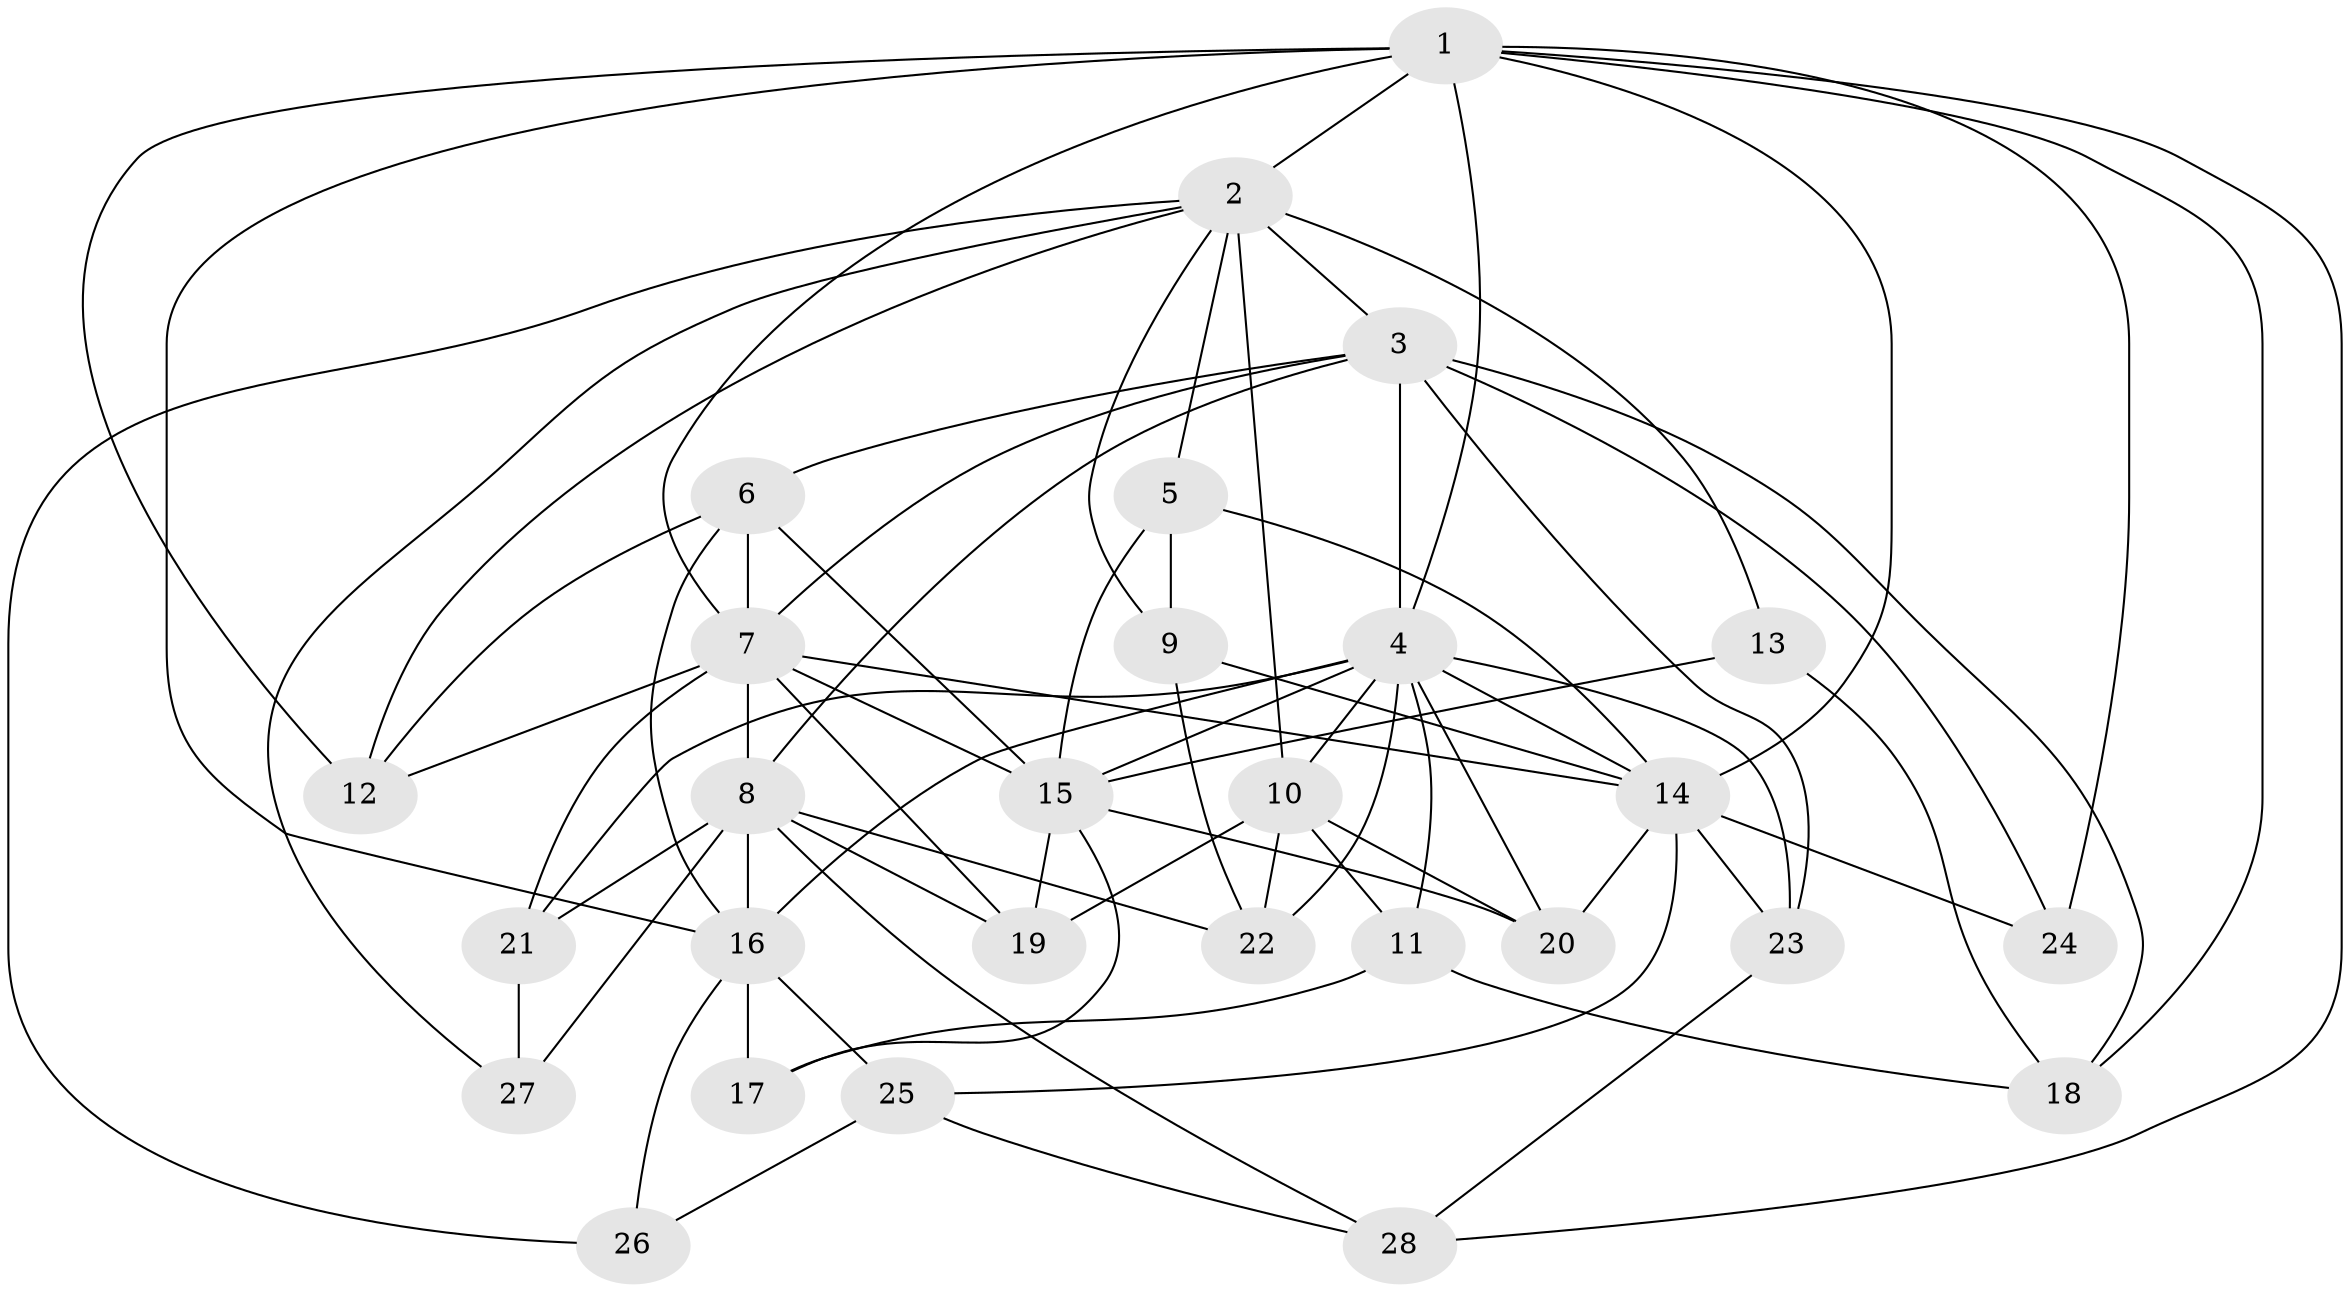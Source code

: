 // original degree distribution, {4: 1.0}
// Generated by graph-tools (version 1.1) at 2025/53/03/04/25 22:53:45]
// undirected, 28 vertices, 76 edges
graph export_dot {
  node [color=gray90,style=filled];
  1;
  2;
  3;
  4;
  5;
  6;
  7;
  8;
  9;
  10;
  11;
  12;
  13;
  14;
  15;
  16;
  17;
  18;
  19;
  20;
  21;
  22;
  23;
  24;
  25;
  26;
  27;
  28;
  1 -- 2 [weight=1.0];
  1 -- 4 [weight=1.0];
  1 -- 7 [weight=1.0];
  1 -- 12 [weight=1.0];
  1 -- 14 [weight=1.0];
  1 -- 16 [weight=2.0];
  1 -- 18 [weight=1.0];
  1 -- 24 [weight=1.0];
  1 -- 28 [weight=1.0];
  2 -- 3 [weight=2.0];
  2 -- 5 [weight=1.0];
  2 -- 9 [weight=1.0];
  2 -- 10 [weight=1.0];
  2 -- 12 [weight=1.0];
  2 -- 13 [weight=1.0];
  2 -- 26 [weight=1.0];
  2 -- 27 [weight=1.0];
  3 -- 4 [weight=2.0];
  3 -- 6 [weight=1.0];
  3 -- 7 [weight=1.0];
  3 -- 8 [weight=1.0];
  3 -- 18 [weight=1.0];
  3 -- 23 [weight=1.0];
  3 -- 24 [weight=1.0];
  4 -- 10 [weight=1.0];
  4 -- 11 [weight=1.0];
  4 -- 14 [weight=1.0];
  4 -- 15 [weight=1.0];
  4 -- 16 [weight=1.0];
  4 -- 20 [weight=1.0];
  4 -- 21 [weight=1.0];
  4 -- 22 [weight=1.0];
  4 -- 23 [weight=1.0];
  5 -- 9 [weight=1.0];
  5 -- 14 [weight=1.0];
  5 -- 15 [weight=1.0];
  6 -- 7 [weight=2.0];
  6 -- 12 [weight=1.0];
  6 -- 15 [weight=2.0];
  6 -- 16 [weight=2.0];
  7 -- 8 [weight=1.0];
  7 -- 12 [weight=1.0];
  7 -- 14 [weight=1.0];
  7 -- 15 [weight=1.0];
  7 -- 19 [weight=1.0];
  7 -- 21 [weight=1.0];
  8 -- 16 [weight=2.0];
  8 -- 19 [weight=1.0];
  8 -- 21 [weight=1.0];
  8 -- 22 [weight=1.0];
  8 -- 27 [weight=2.0];
  8 -- 28 [weight=1.0];
  9 -- 14 [weight=1.0];
  9 -- 22 [weight=1.0];
  10 -- 11 [weight=1.0];
  10 -- 19 [weight=1.0];
  10 -- 20 [weight=1.0];
  10 -- 22 [weight=1.0];
  11 -- 17 [weight=1.0];
  11 -- 18 [weight=1.0];
  13 -- 15 [weight=2.0];
  13 -- 18 [weight=1.0];
  14 -- 20 [weight=1.0];
  14 -- 23 [weight=1.0];
  14 -- 24 [weight=2.0];
  14 -- 25 [weight=1.0];
  15 -- 17 [weight=1.0];
  15 -- 19 [weight=1.0];
  15 -- 20 [weight=1.0];
  16 -- 17 [weight=2.0];
  16 -- 25 [weight=1.0];
  16 -- 26 [weight=2.0];
  21 -- 27 [weight=1.0];
  23 -- 28 [weight=1.0];
  25 -- 26 [weight=1.0];
  25 -- 28 [weight=1.0];
}
